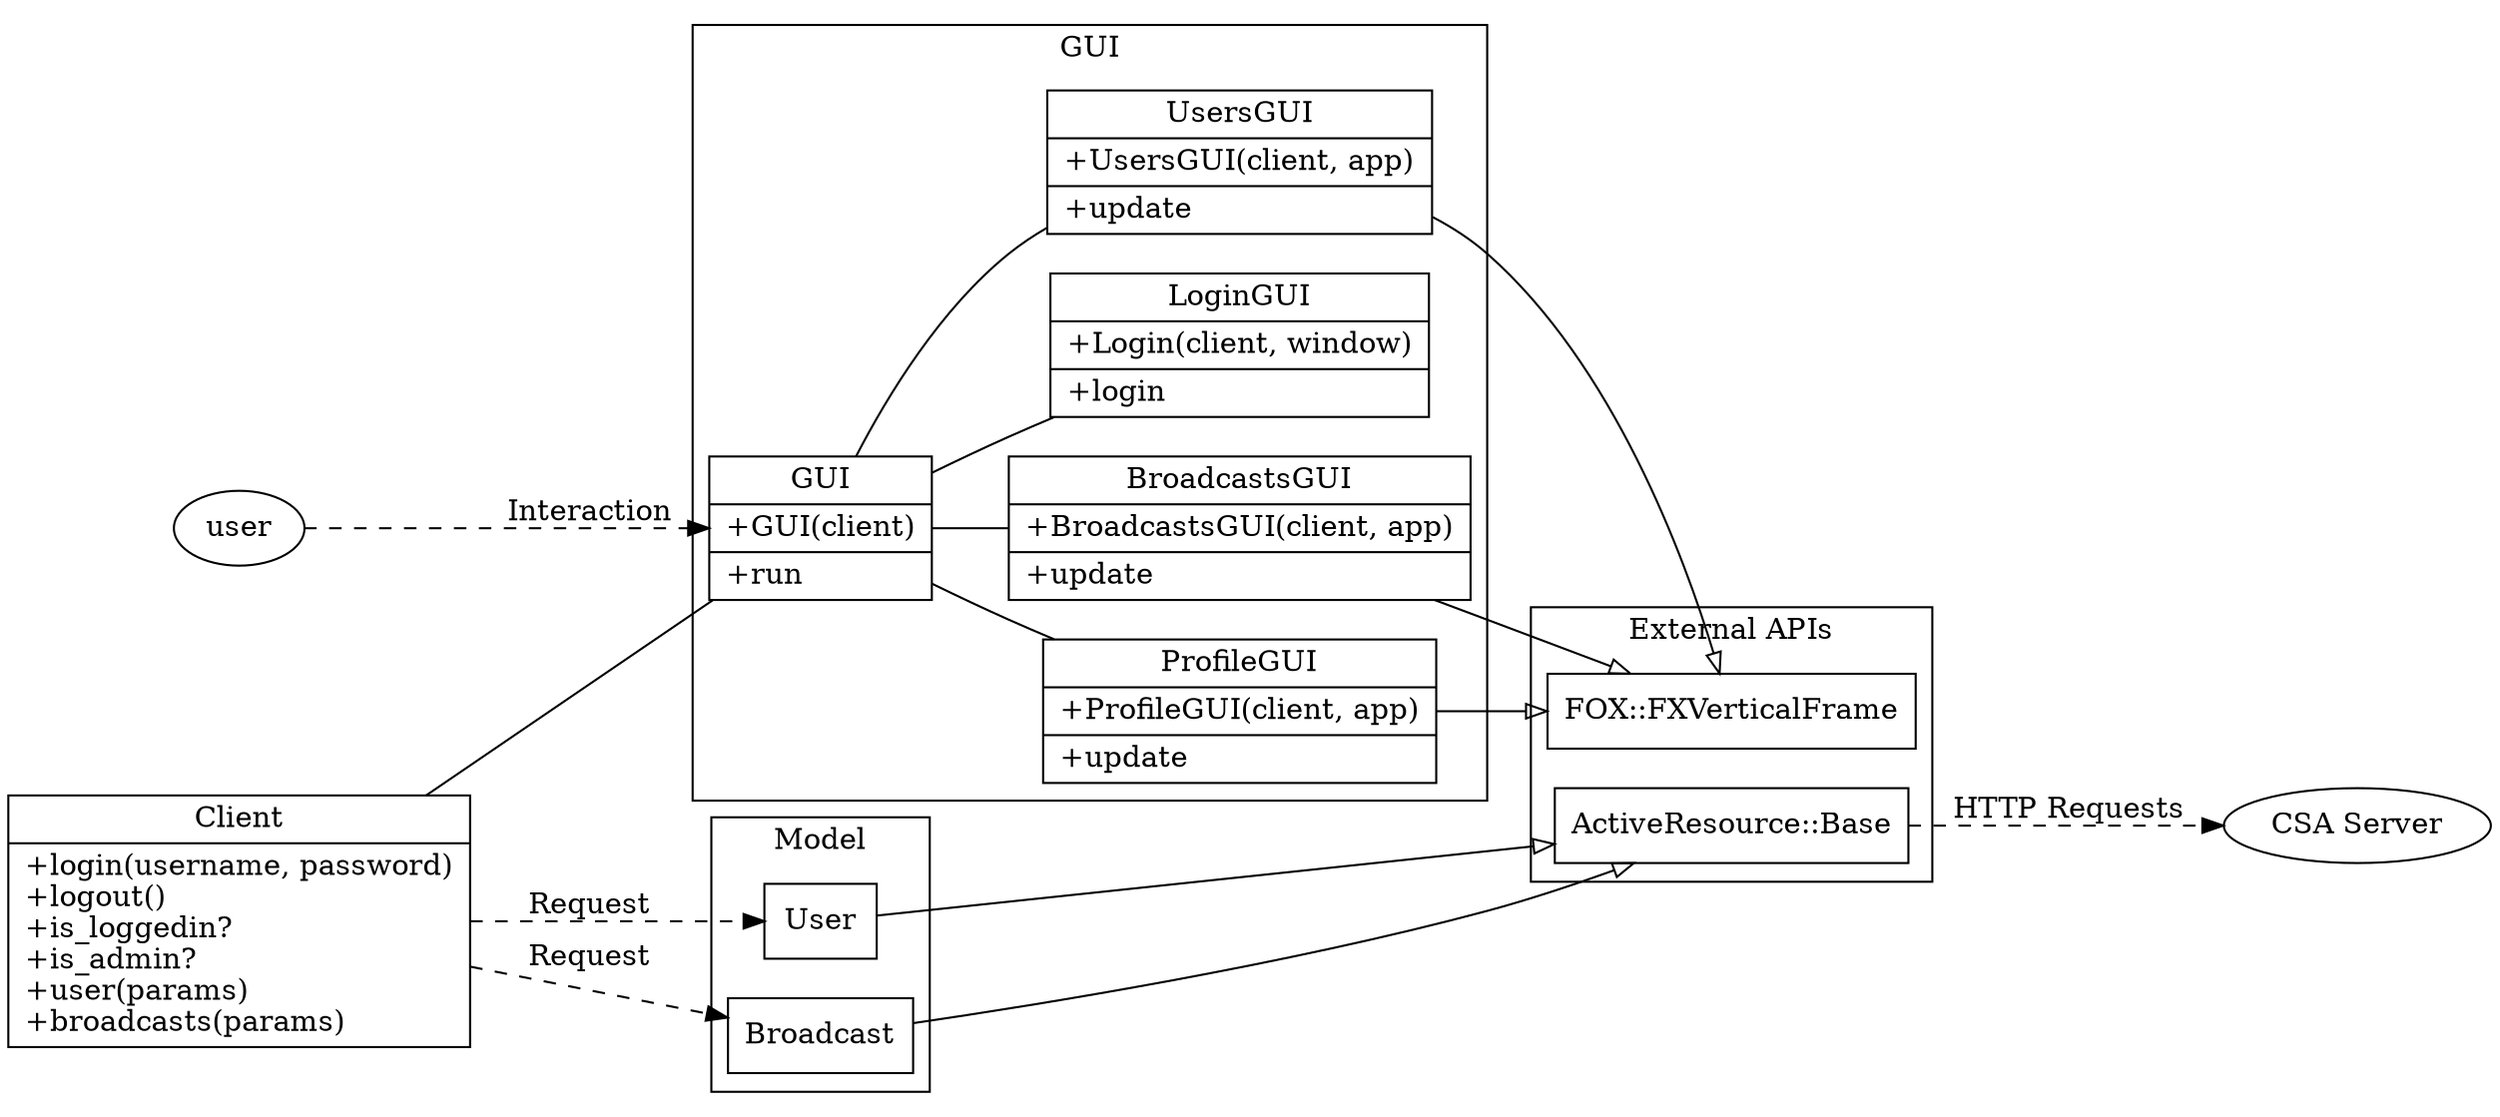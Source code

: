 digraph D { 
  rankdir=LR;

  user;
  server[label="CSA Server"]

  node[shape=record]
  Client[label="Client|+login(username, password)\l+logout()\l+is_loggedin?\l+is_admin?\l+user(params)\l+broadcasts(params)\l"];

  User[label="User"];
  Broadcast[label="Broadcast"];

  GUI[label="GUI|+GUI(client)\l|+run\l"];
  UsersGUI[label="UsersGUI|+UsersGUI(client, app)\l|+update\l"];
  BroadcastsGUI[label="BroadcastsGUI|+BroadcastsGUI(client, app)\l|+update\l"];
  LoginGUI[label="LoginGUI|+Login(client, window)\l|+login\l"];
  ProfileGUI[label="ProfileGUI|+ProfileGUI(client, app)\l|+update\l"];
  ActiveResource[label="ActiveResource::Base"]
  Frame[label="FOX::FXVerticalFrame"]

  

  subgraph cluster_0 {
    label="GUI";
    color=black;

    edge[style=solid, arrowhead="none"]
    GUI -> UsersGUI;
    GUI -> BroadcastsGUI;
    GUI -> LoginGUI;
    GUI -> ProfileGUI;
  }

  subgraph cluster_1 {
    label="Model";
    color=black;
  
    User;
    Broadcast;  
  }

  subgraph cluster_2 {
    label="External APIs"

    ActiveResource;
    Frame;
  }

  edge[style=dashed]
  user -> GUI[label="Interaction"];
  Client -> User[label="Request"];
  Client -> Broadcast[label="Request"];

  ActiveResource -> server[label="HTTP Requests"];

  edge[style=solid, arrowhead=none]
  Client -> GUI;

  edge[style=solid, arrowhead=empty]
  User -> ActiveResource;
  Broadcast -> ActiveResource;

  UsersGUI -> Frame;
  BroadcastsGUI -> Frame;
  ProfileGUI -> Frame;
}
